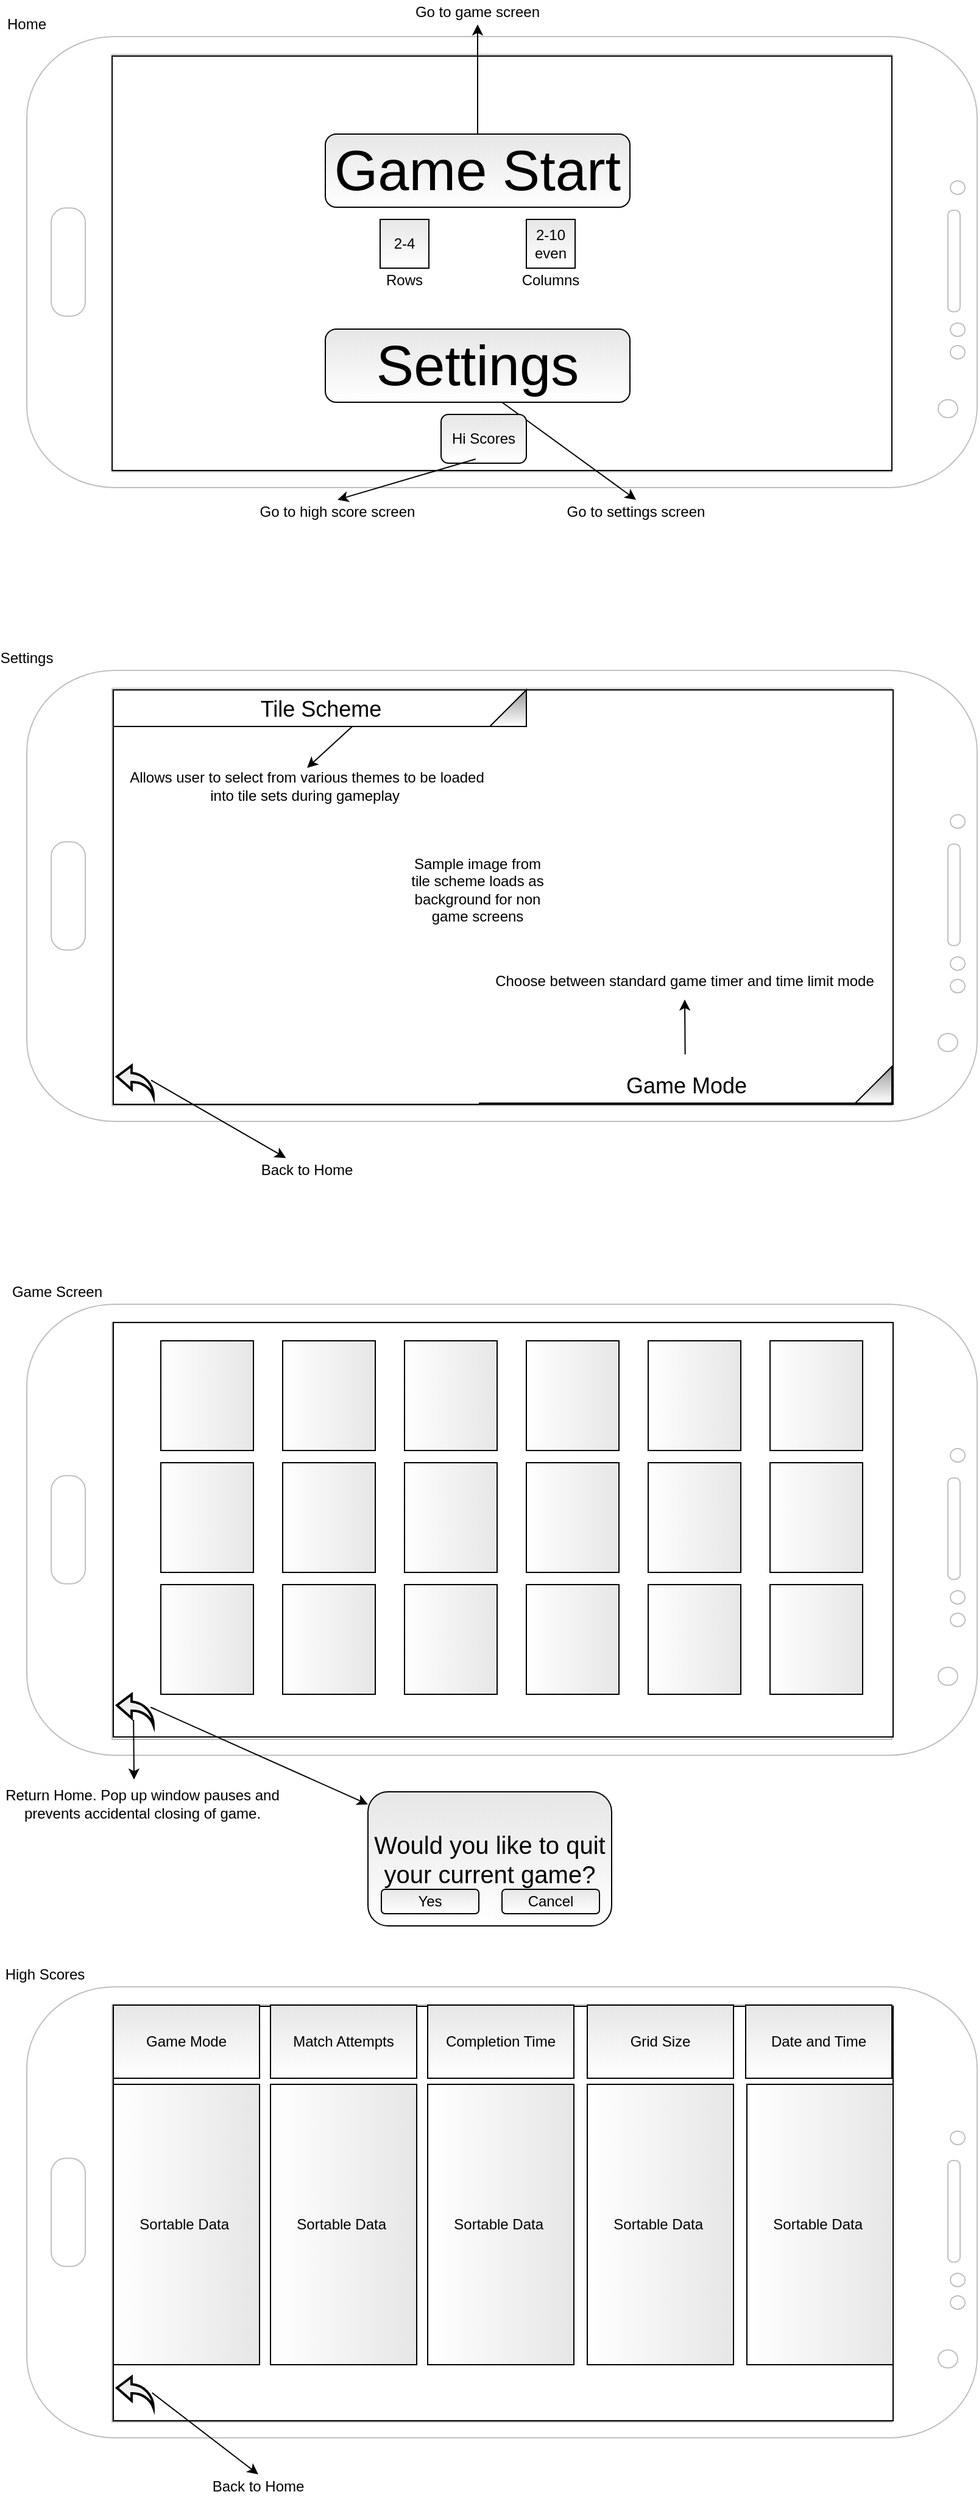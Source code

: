 <mxfile version="14.6.13" type="device"><diagram id="3Vz7GDglLqsAy1TuZTx-" name="Page-1"><mxGraphModel dx="1024" dy="592" grid="1" gridSize="10" guides="1" tooltips="1" connect="1" arrows="1" fold="1" page="1" pageScale="1" pageWidth="850" pageHeight="1100" math="0" shadow="0"><root><mxCell id="0"/><mxCell id="1" parent="0"/><mxCell id="xZmnF5-ExqYz7Tapgvyx-1" value="" style="verticalLabelPosition=bottom;verticalAlign=top;html=1;shadow=0;dashed=0;strokeWidth=1;shape=mxgraph.android.phone2;strokeColor=#c0c0c0;direction=south;" parent="1" vertex="1"><mxGeometry x="30" y="80" width="780" height="370" as="geometry"/></mxCell><mxCell id="xZmnF5-ExqYz7Tapgvyx-2" value="&lt;font style=&quot;font-size: 50px&quot;&gt;&lt;br&gt;&lt;/font&gt;" style="rounded=0;whiteSpace=wrap;html=1;verticalAlign=middle;" parent="1" vertex="1"><mxGeometry x="100" y="96" width="640" height="340" as="geometry"/></mxCell><mxCell id="xZmnF5-ExqYz7Tapgvyx-4" value="Go to game screen" style="text;html=1;strokeColor=none;fillColor=none;align=center;verticalAlign=middle;whiteSpace=wrap;rounded=0;" parent="1" vertex="1"><mxGeometry x="280" y="50" width="240" height="20" as="geometry"/></mxCell><mxCell id="xZmnF5-ExqYz7Tapgvyx-5" value="Go to settings screen" style="text;html=1;strokeColor=none;fillColor=none;align=center;verticalAlign=middle;whiteSpace=wrap;rounded=0;" parent="1" vertex="1"><mxGeometry x="440" y="460" width="180" height="20" as="geometry"/></mxCell><mxCell id="xZmnF5-ExqYz7Tapgvyx-6" value="" style="endArrow=classic;html=1;entryX=0.5;entryY=1;entryDx=0;entryDy=0;" parent="1" target="xZmnF5-ExqYz7Tapgvyx-4" edge="1"><mxGeometry width="50" height="50" relative="1" as="geometry"><mxPoint x="400" y="160" as="sourcePoint"/><mxPoint x="430" y="100" as="targetPoint"/></mxGeometry></mxCell><mxCell id="xZmnF5-ExqYz7Tapgvyx-8" value="" style="endArrow=classic;html=1;entryX=0.5;entryY=0;entryDx=0;entryDy=0;" parent="1" target="xZmnF5-ExqYz7Tapgvyx-5" edge="1"><mxGeometry width="50" height="50" relative="1" as="geometry"><mxPoint x="420" y="380" as="sourcePoint"/><mxPoint x="450" y="270" as="targetPoint"/></mxGeometry></mxCell><mxCell id="xZmnF5-ExqYz7Tapgvyx-9" value="" style="verticalLabelPosition=bottom;verticalAlign=top;html=1;shadow=0;dashed=0;strokeWidth=1;shape=mxgraph.android.phone2;strokeColor=#c0c0c0;direction=south;" parent="1" vertex="1"><mxGeometry x="30" y="600" width="780" height="370" as="geometry"/></mxCell><mxCell id="xZmnF5-ExqYz7Tapgvyx-10" value="" style="rounded=0;whiteSpace=wrap;html=1;" parent="1" vertex="1"><mxGeometry x="101" y="616" width="640" height="340" as="geometry"/></mxCell><mxCell id="xZmnF5-ExqYz7Tapgvyx-13" value="&lt;font style=&quot;font-size: 18px&quot;&gt;Tile Scheme&lt;/font&gt;" style="strokeWidth=1;html=1;shadow=0;shape=mxgraph.android.spinner2;align=center;fillColor=#999999;verticalAlign=bottom;fontColor=#000000;gradientColor=#ffffff;perimeterSpacing=10;sketch=0;" parent="1" vertex="1"><mxGeometry x="101" y="616" width="339" height="30" as="geometry"/></mxCell><mxCell id="xZmnF5-ExqYz7Tapgvyx-14" value="Allows user to select from various themes to be loaded into tile sets during gameplay&amp;nbsp;" style="text;html=1;strokeColor=none;fillColor=none;align=center;verticalAlign=middle;whiteSpace=wrap;rounded=0;shadow=0;sketch=0;fontColor=#000000;" parent="1" vertex="1"><mxGeometry x="110" y="680" width="300" height="30" as="geometry"/></mxCell><mxCell id="xZmnF5-ExqYz7Tapgvyx-15" value="" style="endArrow=classic;html=1;fontColor=#000000;exitX=0.575;exitY=0.796;exitDx=0;exitDy=0;exitPerimeter=0;entryX=0.5;entryY=0;entryDx=0;entryDy=0;" parent="1" source="xZmnF5-ExqYz7Tapgvyx-13" target="xZmnF5-ExqYz7Tapgvyx-14" edge="1"><mxGeometry width="50" height="50" relative="1" as="geometry"><mxPoint x="400" y="780" as="sourcePoint"/><mxPoint x="450" y="730" as="targetPoint"/></mxGeometry></mxCell><mxCell id="xZmnF5-ExqYz7Tapgvyx-17" value="&lt;font style=&quot;font-size: 18px&quot;&gt;Game Mode&lt;/font&gt;" style="strokeWidth=1;html=1;shadow=0;shape=mxgraph.android.spinner2;align=center;fillColor=#999999;verticalAlign=bottom;fontColor=#000000;gradientColor=#ffffff;perimeterSpacing=10;sketch=0;" parent="1" vertex="1"><mxGeometry x="401" y="925" width="339" height="30" as="geometry"/></mxCell><mxCell id="xZmnF5-ExqYz7Tapgvyx-18" value="Choose between standard game timer and time limit mode" style="text;html=1;strokeColor=none;fillColor=none;align=center;verticalAlign=middle;whiteSpace=wrap;rounded=0;shadow=0;sketch=0;fontColor=#000000;" parent="1" vertex="1"><mxGeometry x="410" y="840" width="320" height="30" as="geometry"/></mxCell><mxCell id="xZmnF5-ExqYz7Tapgvyx-19" value="" style="endArrow=classic;html=1;fontColor=#000000;entryX=0.5;entryY=1;entryDx=0;entryDy=0;" parent="1" source="xZmnF5-ExqYz7Tapgvyx-17" target="xZmnF5-ExqYz7Tapgvyx-18" edge="1"><mxGeometry width="50" height="50" relative="1" as="geometry"><mxPoint x="400" y="780" as="sourcePoint"/><mxPoint x="450" y="730" as="targetPoint"/></mxGeometry></mxCell><mxCell id="xZmnF5-ExqYz7Tapgvyx-20" value="Settings" style="text;html=1;strokeColor=none;fillColor=none;align=center;verticalAlign=middle;whiteSpace=wrap;rounded=0;shadow=0;sketch=0;fontColor=#000000;" parent="1" vertex="1"><mxGeometry x="10" y="580" width="40" height="20" as="geometry"/></mxCell><mxCell id="xZmnF5-ExqYz7Tapgvyx-21" value="Home" style="text;html=1;strokeColor=none;fillColor=none;align=center;verticalAlign=middle;whiteSpace=wrap;rounded=0;shadow=0;sketch=0;fontColor=#000000;" parent="1" vertex="1"><mxGeometry x="10" y="60" width="40" height="20" as="geometry"/></mxCell><mxCell id="xZmnF5-ExqYz7Tapgvyx-22" value="" style="html=1;verticalLabelPosition=bottom;align=center;labelBackgroundColor=#ffffff;verticalAlign=top;strokeWidth=2;shadow=0;dashed=0;shape=mxgraph.ios7.icons.back;sketch=0;fontColor=#000000;fillColor=#E6E6E6;gradientColor=#ffffff;" parent="1" vertex="1"><mxGeometry x="104" y="924.25" width="30" height="25.5" as="geometry"/></mxCell><mxCell id="xZmnF5-ExqYz7Tapgvyx-23" value="" style="endArrow=classic;html=1;fontColor=#000000;exitX=0.933;exitY=0.469;exitDx=0;exitDy=0;exitPerimeter=0;" parent="1" source="xZmnF5-ExqYz7Tapgvyx-22" target="xZmnF5-ExqYz7Tapgvyx-24" edge="1"><mxGeometry width="50" height="50" relative="1" as="geometry"><mxPoint x="400" y="780" as="sourcePoint"/><mxPoint x="230" y="1010" as="targetPoint"/></mxGeometry></mxCell><mxCell id="xZmnF5-ExqYz7Tapgvyx-24" value="Back to Home" style="text;html=1;strokeColor=none;fillColor=none;align=center;verticalAlign=middle;whiteSpace=wrap;rounded=0;shadow=0;sketch=0;fontColor=#000000;" parent="1" vertex="1"><mxGeometry x="210" y="1000" width="100" height="20" as="geometry"/></mxCell><mxCell id="xZmnF5-ExqYz7Tapgvyx-25" value="&lt;font style=&quot;font-size: 46px&quot;&gt;Game Start&lt;/font&gt;" style="rounded=1;whiteSpace=wrap;html=1;shadow=0;sketch=0;fontColor=#000000;strokeColor=#000000;fillColor=#E6E6E6;gradientColor=#ffffff;" parent="1" vertex="1"><mxGeometry x="275" y="160" width="250" height="60" as="geometry"/></mxCell><mxCell id="xZmnF5-ExqYz7Tapgvyx-26" value="&lt;font style=&quot;font-size: 46px&quot;&gt;Settings&lt;/font&gt;" style="rounded=1;whiteSpace=wrap;html=1;shadow=0;sketch=0;fontColor=#000000;strokeColor=#000000;fillColor=#E6E6E6;gradientColor=#ffffff;" parent="1" vertex="1"><mxGeometry x="275" y="320" width="250" height="60" as="geometry"/></mxCell><mxCell id="xZmnF5-ExqYz7Tapgvyx-27" value="2-4" style="whiteSpace=wrap;html=1;aspect=fixed;shadow=0;sketch=0;fontColor=#000000;strokeColor=#000000;fillColor=#E6E6E6;gradientColor=#ffffff;" parent="1" vertex="1"><mxGeometry x="320" y="230" width="40" height="40" as="geometry"/></mxCell><mxCell id="xZmnF5-ExqYz7Tapgvyx-28" value="2-10&lt;br&gt;even" style="whiteSpace=wrap;html=1;aspect=fixed;shadow=0;sketch=0;fontColor=#000000;strokeColor=#000000;fillColor=#E6E6E6;gradientColor=#ffffff;" parent="1" vertex="1"><mxGeometry x="440" y="230" width="40" height="40" as="geometry"/></mxCell><mxCell id="xZmnF5-ExqYz7Tapgvyx-30" value="Rows" style="text;html=1;strokeColor=none;fillColor=none;align=center;verticalAlign=middle;whiteSpace=wrap;rounded=0;shadow=0;sketch=0;fontColor=#000000;" parent="1" vertex="1"><mxGeometry x="320" y="270" width="40" height="20" as="geometry"/></mxCell><mxCell id="xZmnF5-ExqYz7Tapgvyx-31" value="Columns" style="text;html=1;strokeColor=none;fillColor=none;align=center;verticalAlign=middle;whiteSpace=wrap;rounded=0;shadow=0;sketch=0;fontColor=#000000;" parent="1" vertex="1"><mxGeometry x="440" y="270" width="40" height="20" as="geometry"/></mxCell><mxCell id="xZmnF5-ExqYz7Tapgvyx-32" value="Sample image from tile scheme loads as background for non game screens" style="text;html=1;strokeColor=none;fillColor=none;align=center;verticalAlign=middle;whiteSpace=wrap;rounded=0;shadow=0;sketch=0;fontColor=#000000;" parent="1" vertex="1"><mxGeometry x="340" y="770" width="120" height="20" as="geometry"/></mxCell><mxCell id="xZmnF5-ExqYz7Tapgvyx-33" value="" style="verticalLabelPosition=bottom;verticalAlign=top;html=1;shadow=0;dashed=0;strokeWidth=1;shape=mxgraph.android.phone2;strokeColor=#c0c0c0;direction=south;" parent="1" vertex="1"><mxGeometry x="30" y="1120" width="780" height="370" as="geometry"/></mxCell><mxCell id="xZmnF5-ExqYz7Tapgvyx-34" value="" style="rounded=0;whiteSpace=wrap;html=1;" parent="1" vertex="1"><mxGeometry x="101" y="1135" width="640" height="340" as="geometry"/></mxCell><mxCell id="xZmnF5-ExqYz7Tapgvyx-35" value="" style="html=1;verticalLabelPosition=bottom;align=center;labelBackgroundColor=#ffffff;verticalAlign=top;strokeWidth=2;shadow=0;dashed=0;shape=mxgraph.ios7.icons.back;sketch=0;fontColor=#000000;fillColor=#E6E6E6;gradientColor=#ffffff;" parent="1" vertex="1"><mxGeometry x="104" y="1440" width="30" height="25.5" as="geometry"/></mxCell><mxCell id="xZmnF5-ExqYz7Tapgvyx-36" value="" style="endArrow=classic;html=1;fontColor=#000000;exitX=0.92;exitY=0.416;exitDx=0;exitDy=0;exitPerimeter=0;" parent="1" source="xZmnF5-ExqYz7Tapgvyx-35" target="xZmnF5-ExqYz7Tapgvyx-37" edge="1"><mxGeometry width="50" height="50" relative="1" as="geometry"><mxPoint x="400" y="1420" as="sourcePoint"/><mxPoint x="230" y="1540" as="targetPoint"/></mxGeometry></mxCell><mxCell id="xZmnF5-ExqYz7Tapgvyx-37" value="&lt;font style=&quot;font-size: 20px&quot;&gt;Would you like to quit your current game?&lt;/font&gt;" style="rounded=1;whiteSpace=wrap;html=1;shadow=0;sketch=0;fontColor=#000000;strokeColor=#000000;fillColor=#E6E6E6;gradientColor=#ffffff;" parent="1" vertex="1"><mxGeometry x="310" y="1520" width="200" height="110" as="geometry"/></mxCell><mxCell id="xZmnF5-ExqYz7Tapgvyx-38" value="Return Home. Pop up window pauses and prevents accidental closing of game." style="text;html=1;strokeColor=none;fillColor=none;align=center;verticalAlign=middle;whiteSpace=wrap;rounded=0;shadow=0;sketch=0;fontColor=#000000;" parent="1" vertex="1"><mxGeometry x="10" y="1520" width="230" height="20" as="geometry"/></mxCell><mxCell id="xZmnF5-ExqYz7Tapgvyx-39" value="" style="rounded=0;whiteSpace=wrap;html=1;shadow=0;sketch=0;fontColor=#000000;strokeColor=#000000;fillColor=#E6E6E6;gradientColor=#ffffff;direction=south;" parent="1" vertex="1"><mxGeometry x="140" y="1150" width="76" height="90" as="geometry"/></mxCell><mxCell id="xZmnF5-ExqYz7Tapgvyx-40" value="" style="rounded=0;whiteSpace=wrap;html=1;shadow=0;sketch=0;fontColor=#000000;strokeColor=#000000;fillColor=#E6E6E6;gradientColor=#ffffff;direction=south;" parent="1" vertex="1"><mxGeometry x="140" y="1250" width="76" height="90" as="geometry"/></mxCell><mxCell id="xZmnF5-ExqYz7Tapgvyx-41" value="" style="rounded=0;whiteSpace=wrap;html=1;shadow=0;sketch=0;fontColor=#000000;strokeColor=#000000;fillColor=#E6E6E6;gradientColor=#ffffff;direction=south;" parent="1" vertex="1"><mxGeometry x="140" y="1350" width="76" height="90" as="geometry"/></mxCell><mxCell id="xZmnF5-ExqYz7Tapgvyx-42" value="" style="rounded=0;whiteSpace=wrap;html=1;shadow=0;sketch=0;fontColor=#000000;strokeColor=#000000;fillColor=#E6E6E6;gradientColor=#ffffff;direction=south;" parent="1" vertex="1"><mxGeometry x="240" y="1150" width="76" height="90" as="geometry"/></mxCell><mxCell id="xZmnF5-ExqYz7Tapgvyx-43" value="" style="rounded=0;whiteSpace=wrap;html=1;shadow=0;sketch=0;fontColor=#000000;strokeColor=#000000;fillColor=#E6E6E6;gradientColor=#ffffff;direction=south;" parent="1" vertex="1"><mxGeometry x="240" y="1350" width="76" height="90" as="geometry"/></mxCell><mxCell id="xZmnF5-ExqYz7Tapgvyx-44" value="" style="rounded=0;whiteSpace=wrap;html=1;shadow=0;sketch=0;fontColor=#000000;strokeColor=#000000;fillColor=#E6E6E6;gradientColor=#ffffff;direction=south;" parent="1" vertex="1"><mxGeometry x="240" y="1250" width="76" height="90" as="geometry"/></mxCell><mxCell id="xZmnF5-ExqYz7Tapgvyx-45" value="" style="rounded=0;whiteSpace=wrap;html=1;shadow=0;sketch=0;fontColor=#000000;strokeColor=#000000;fillColor=#E6E6E6;gradientColor=#ffffff;direction=south;" parent="1" vertex="1"><mxGeometry x="340" y="1150" width="76" height="90" as="geometry"/></mxCell><mxCell id="xZmnF5-ExqYz7Tapgvyx-46" value="" style="rounded=0;whiteSpace=wrap;html=1;shadow=0;sketch=0;fontColor=#000000;strokeColor=#000000;fillColor=#E6E6E6;gradientColor=#ffffff;direction=south;" parent="1" vertex="1"><mxGeometry x="340" y="1250" width="76" height="90" as="geometry"/></mxCell><mxCell id="xZmnF5-ExqYz7Tapgvyx-47" value="" style="rounded=0;whiteSpace=wrap;html=1;shadow=0;sketch=0;fontColor=#000000;strokeColor=#000000;fillColor=#E6E6E6;gradientColor=#ffffff;direction=south;" parent="1" vertex="1"><mxGeometry x="340" y="1350" width="76" height="90" as="geometry"/></mxCell><mxCell id="xZmnF5-ExqYz7Tapgvyx-48" value="" style="rounded=0;whiteSpace=wrap;html=1;shadow=0;sketch=0;fontColor=#000000;strokeColor=#000000;fillColor=#E6E6E6;gradientColor=#ffffff;direction=south;" parent="1" vertex="1"><mxGeometry x="440" y="1350" width="76" height="90" as="geometry"/></mxCell><mxCell id="xZmnF5-ExqYz7Tapgvyx-49" value="" style="rounded=0;whiteSpace=wrap;html=1;shadow=0;sketch=0;fontColor=#000000;strokeColor=#000000;fillColor=#E6E6E6;gradientColor=#ffffff;direction=south;" parent="1" vertex="1"><mxGeometry x="540" y="1150" width="76" height="90" as="geometry"/></mxCell><mxCell id="xZmnF5-ExqYz7Tapgvyx-50" value="" style="rounded=0;whiteSpace=wrap;html=1;shadow=0;sketch=0;fontColor=#000000;strokeColor=#000000;fillColor=#E6E6E6;gradientColor=#ffffff;direction=south;" parent="1" vertex="1"><mxGeometry x="440" y="1150" width="76" height="90" as="geometry"/></mxCell><mxCell id="xZmnF5-ExqYz7Tapgvyx-51" value="" style="rounded=0;whiteSpace=wrap;html=1;shadow=0;sketch=0;fontColor=#000000;strokeColor=#000000;fillColor=#E6E6E6;gradientColor=#ffffff;direction=south;" parent="1" vertex="1"><mxGeometry x="540" y="1350" width="76" height="90" as="geometry"/></mxCell><mxCell id="xZmnF5-ExqYz7Tapgvyx-52" value="" style="rounded=0;whiteSpace=wrap;html=1;shadow=0;sketch=0;fontColor=#000000;strokeColor=#000000;fillColor=#E6E6E6;gradientColor=#ffffff;direction=south;" parent="1" vertex="1"><mxGeometry x="540" y="1250" width="76" height="90" as="geometry"/></mxCell><mxCell id="xZmnF5-ExqYz7Tapgvyx-53" value="" style="rounded=0;whiteSpace=wrap;html=1;shadow=0;sketch=0;fontColor=#000000;strokeColor=#000000;fillColor=#E6E6E6;gradientColor=#ffffff;direction=south;" parent="1" vertex="1"><mxGeometry x="440" y="1250" width="76" height="90" as="geometry"/></mxCell><mxCell id="xZmnF5-ExqYz7Tapgvyx-54" value="" style="rounded=0;whiteSpace=wrap;html=1;shadow=0;sketch=0;fontColor=#000000;strokeColor=#000000;fillColor=#E6E6E6;gradientColor=#ffffff;direction=south;" parent="1" vertex="1"><mxGeometry x="640" y="1350" width="76" height="90" as="geometry"/></mxCell><mxCell id="xZmnF5-ExqYz7Tapgvyx-55" value="" style="rounded=0;whiteSpace=wrap;html=1;shadow=0;sketch=0;fontColor=#000000;strokeColor=#000000;fillColor=#E6E6E6;gradientColor=#ffffff;direction=south;" parent="1" vertex="1"><mxGeometry x="640" y="1250" width="76" height="90" as="geometry"/></mxCell><mxCell id="xZmnF5-ExqYz7Tapgvyx-56" value="" style="rounded=0;whiteSpace=wrap;html=1;shadow=0;sketch=0;fontColor=#000000;strokeColor=#000000;fillColor=#E6E6E6;gradientColor=#ffffff;direction=south;" parent="1" vertex="1"><mxGeometry x="640" y="1150" width="76" height="90" as="geometry"/></mxCell><mxCell id="xZmnF5-ExqYz7Tapgvyx-57" value="Yes" style="rounded=1;whiteSpace=wrap;html=1;shadow=0;sketch=0;fontColor=#000000;strokeColor=#000000;fillColor=#E6E6E6;gradientColor=#ffffff;" parent="1" vertex="1"><mxGeometry x="321" y="1600" width="80" height="20" as="geometry"/></mxCell><mxCell id="xZmnF5-ExqYz7Tapgvyx-58" value="Cancel" style="rounded=1;whiteSpace=wrap;html=1;shadow=0;sketch=0;fontColor=#000000;strokeColor=#000000;fillColor=#E6E6E6;gradientColor=#ffffff;" parent="1" vertex="1"><mxGeometry x="420" y="1600" width="80" height="20" as="geometry"/></mxCell><mxCell id="xZmnF5-ExqYz7Tapgvyx-60" value="Hi Scores" style="rounded=1;whiteSpace=wrap;html=1;shadow=0;sketch=0;fontColor=#000000;strokeColor=#000000;fillColor=#E6E6E6;gradientColor=#ffffff;" parent="1" vertex="1"><mxGeometry x="370" y="390" width="70" height="40" as="geometry"/></mxCell><mxCell id="xZmnF5-ExqYz7Tapgvyx-61" value="" style="endArrow=classic;html=1;fontColor=#000000;entryX=0.5;entryY=0;entryDx=0;entryDy=0;exitX=0.406;exitY=0.915;exitDx=0;exitDy=0;exitPerimeter=0;" parent="1" source="xZmnF5-ExqYz7Tapgvyx-60" target="xZmnF5-ExqYz7Tapgvyx-62" edge="1"><mxGeometry width="50" height="50" relative="1" as="geometry"><mxPoint x="400" y="400" as="sourcePoint"/><mxPoint x="350" y="470" as="targetPoint"/></mxGeometry></mxCell><mxCell id="xZmnF5-ExqYz7Tapgvyx-62" value="Go to high score screen" style="text;html=1;strokeColor=none;fillColor=none;align=center;verticalAlign=middle;whiteSpace=wrap;rounded=0;shadow=0;sketch=0;fontColor=#000000;" parent="1" vertex="1"><mxGeometry x="220" y="460" width="130" height="20" as="geometry"/></mxCell><mxCell id="xZmnF5-ExqYz7Tapgvyx-63" value="" style="verticalLabelPosition=bottom;verticalAlign=top;html=1;shadow=0;dashed=0;strokeWidth=1;shape=mxgraph.android.phone2;strokeColor=#c0c0c0;direction=south;" parent="1" vertex="1"><mxGeometry x="30" y="1680" width="780" height="370" as="geometry"/></mxCell><mxCell id="xZmnF5-ExqYz7Tapgvyx-64" value="" style="rounded=0;whiteSpace=wrap;html=1;" parent="1" vertex="1"><mxGeometry x="101" y="1696" width="640" height="340" as="geometry"/></mxCell><mxCell id="xZmnF5-ExqYz7Tapgvyx-65" value="Game Mode" style="rounded=0;whiteSpace=wrap;html=1;shadow=0;sketch=0;fontColor=#000000;strokeColor=#000000;fillColor=#E6E6E6;gradientColor=#ffffff;" parent="1" vertex="1"><mxGeometry x="101" y="1695" width="120" height="60" as="geometry"/></mxCell><mxCell id="xZmnF5-ExqYz7Tapgvyx-66" value="Match Attempts" style="rounded=0;whiteSpace=wrap;html=1;shadow=0;sketch=0;fontColor=#000000;strokeColor=#000000;fillColor=#E6E6E6;gradientColor=#ffffff;" parent="1" vertex="1"><mxGeometry x="230" y="1695" width="120" height="60" as="geometry"/></mxCell><mxCell id="xZmnF5-ExqYz7Tapgvyx-67" value="Completion Time" style="rounded=0;whiteSpace=wrap;html=1;shadow=0;sketch=0;fontColor=#000000;strokeColor=#000000;fillColor=#E6E6E6;gradientColor=#ffffff;" parent="1" vertex="1"><mxGeometry x="359" y="1695" width="120" height="60" as="geometry"/></mxCell><mxCell id="xZmnF5-ExqYz7Tapgvyx-68" value="Grid Size" style="rounded=0;whiteSpace=wrap;html=1;shadow=0;sketch=0;fontColor=#000000;strokeColor=#000000;fillColor=#E6E6E6;gradientColor=#ffffff;" parent="1" vertex="1"><mxGeometry x="490" y="1695" width="120" height="60" as="geometry"/></mxCell><mxCell id="xZmnF5-ExqYz7Tapgvyx-69" value="Date and Time" style="rounded=0;whiteSpace=wrap;html=1;shadow=0;sketch=0;fontColor=#000000;strokeColor=#000000;fillColor=#E6E6E6;gradientColor=#ffffff;" parent="1" vertex="1"><mxGeometry x="620" y="1695" width="120" height="60" as="geometry"/></mxCell><mxCell id="xZmnF5-ExqYz7Tapgvyx-70" value="" style="html=1;verticalLabelPosition=bottom;align=center;labelBackgroundColor=#ffffff;verticalAlign=top;strokeWidth=2;shadow=0;dashed=0;shape=mxgraph.ios7.icons.back;sketch=0;fontColor=#000000;fillColor=#E6E6E6;gradientColor=#ffffff;" parent="1" vertex="1"><mxGeometry x="104" y="2000" width="30" height="25.5" as="geometry"/></mxCell><mxCell id="xZmnF5-ExqYz7Tapgvyx-71" value="Back to Home" style="text;html=1;strokeColor=none;fillColor=none;align=center;verticalAlign=middle;whiteSpace=wrap;rounded=0;shadow=0;sketch=0;fontColor=#000000;" parent="1" vertex="1"><mxGeometry x="170" y="2080" width="100" height="20" as="geometry"/></mxCell><mxCell id="xZmnF5-ExqYz7Tapgvyx-72" value="" style="endArrow=classic;html=1;fontColor=#000000;exitX=0.96;exitY=0.51;exitDx=0;exitDy=0;exitPerimeter=0;entryX=0.5;entryY=0;entryDx=0;entryDy=0;" parent="1" source="xZmnF5-ExqYz7Tapgvyx-70" target="xZmnF5-ExqYz7Tapgvyx-71" edge="1"><mxGeometry width="50" height="50" relative="1" as="geometry"><mxPoint x="400" y="1940" as="sourcePoint"/><mxPoint x="450" y="1890" as="targetPoint"/></mxGeometry></mxCell><mxCell id="xZmnF5-ExqYz7Tapgvyx-73" value="Sortable Data&amp;nbsp;" style="rounded=0;whiteSpace=wrap;html=1;shadow=0;sketch=0;fontColor=#000000;strokeColor=#000000;fillColor=#E6E6E6;gradientColor=#ffffff;direction=south;" parent="1" vertex="1"><mxGeometry x="101" y="1760" width="120" height="230" as="geometry"/></mxCell><mxCell id="xZmnF5-ExqYz7Tapgvyx-74" value="&lt;span&gt;Sortable Data&amp;nbsp;&lt;/span&gt;" style="rounded=0;whiteSpace=wrap;html=1;shadow=0;sketch=0;fontColor=#000000;strokeColor=#000000;fillColor=#E6E6E6;gradientColor=#ffffff;direction=south;" parent="1" vertex="1"><mxGeometry x="230" y="1760" width="120" height="230" as="geometry"/></mxCell><mxCell id="xZmnF5-ExqYz7Tapgvyx-75" value="&lt;span&gt;Sortable Data&amp;nbsp;&lt;/span&gt;" style="rounded=0;whiteSpace=wrap;html=1;shadow=0;sketch=0;fontColor=#000000;strokeColor=#000000;fillColor=#E6E6E6;gradientColor=#ffffff;direction=south;" parent="1" vertex="1"><mxGeometry x="359" y="1760" width="120" height="230" as="geometry"/></mxCell><mxCell id="xZmnF5-ExqYz7Tapgvyx-76" value="&lt;span&gt;Sortable Data&amp;nbsp;&lt;/span&gt;" style="rounded=0;whiteSpace=wrap;html=1;shadow=0;sketch=0;fontColor=#000000;strokeColor=#000000;fillColor=#E6E6E6;gradientColor=#ffffff;direction=south;" parent="1" vertex="1"><mxGeometry x="490" y="1760" width="120" height="230" as="geometry"/></mxCell><mxCell id="xZmnF5-ExqYz7Tapgvyx-77" value="&lt;span&gt;Sortable Data&amp;nbsp;&lt;/span&gt;" style="rounded=0;whiteSpace=wrap;html=1;shadow=0;sketch=0;fontColor=#000000;strokeColor=#000000;fillColor=#E6E6E6;gradientColor=#ffffff;direction=south;" parent="1" vertex="1"><mxGeometry x="621" y="1760" width="120" height="230" as="geometry"/></mxCell><mxCell id="Q2s4a8AM7s9BkpEd6-2J-1" value="Game Screen" style="text;html=1;strokeColor=none;fillColor=none;align=center;verticalAlign=middle;whiteSpace=wrap;rounded=0;" parent="1" vertex="1"><mxGeometry x="10" y="1100" width="90" height="20" as="geometry"/></mxCell><mxCell id="Q2s4a8AM7s9BkpEd6-2J-2" value="High Scores" style="text;html=1;strokeColor=none;fillColor=none;align=center;verticalAlign=middle;whiteSpace=wrap;rounded=0;" parent="1" vertex="1"><mxGeometry x="10" y="1660" width="70" height="20" as="geometry"/></mxCell><mxCell id="5GwsrrIhp2aLMWL2O-84-1" value="" style="endArrow=classic;html=1;exitX=0.453;exitY=0.824;exitDx=0;exitDy=0;exitPerimeter=0;" edge="1" parent="1" source="xZmnF5-ExqYz7Tapgvyx-35"><mxGeometry width="50" height="50" relative="1" as="geometry"><mxPoint x="400" y="1630" as="sourcePoint"/><mxPoint x="118" y="1510" as="targetPoint"/></mxGeometry></mxCell></root></mxGraphModel></diagram></mxfile>